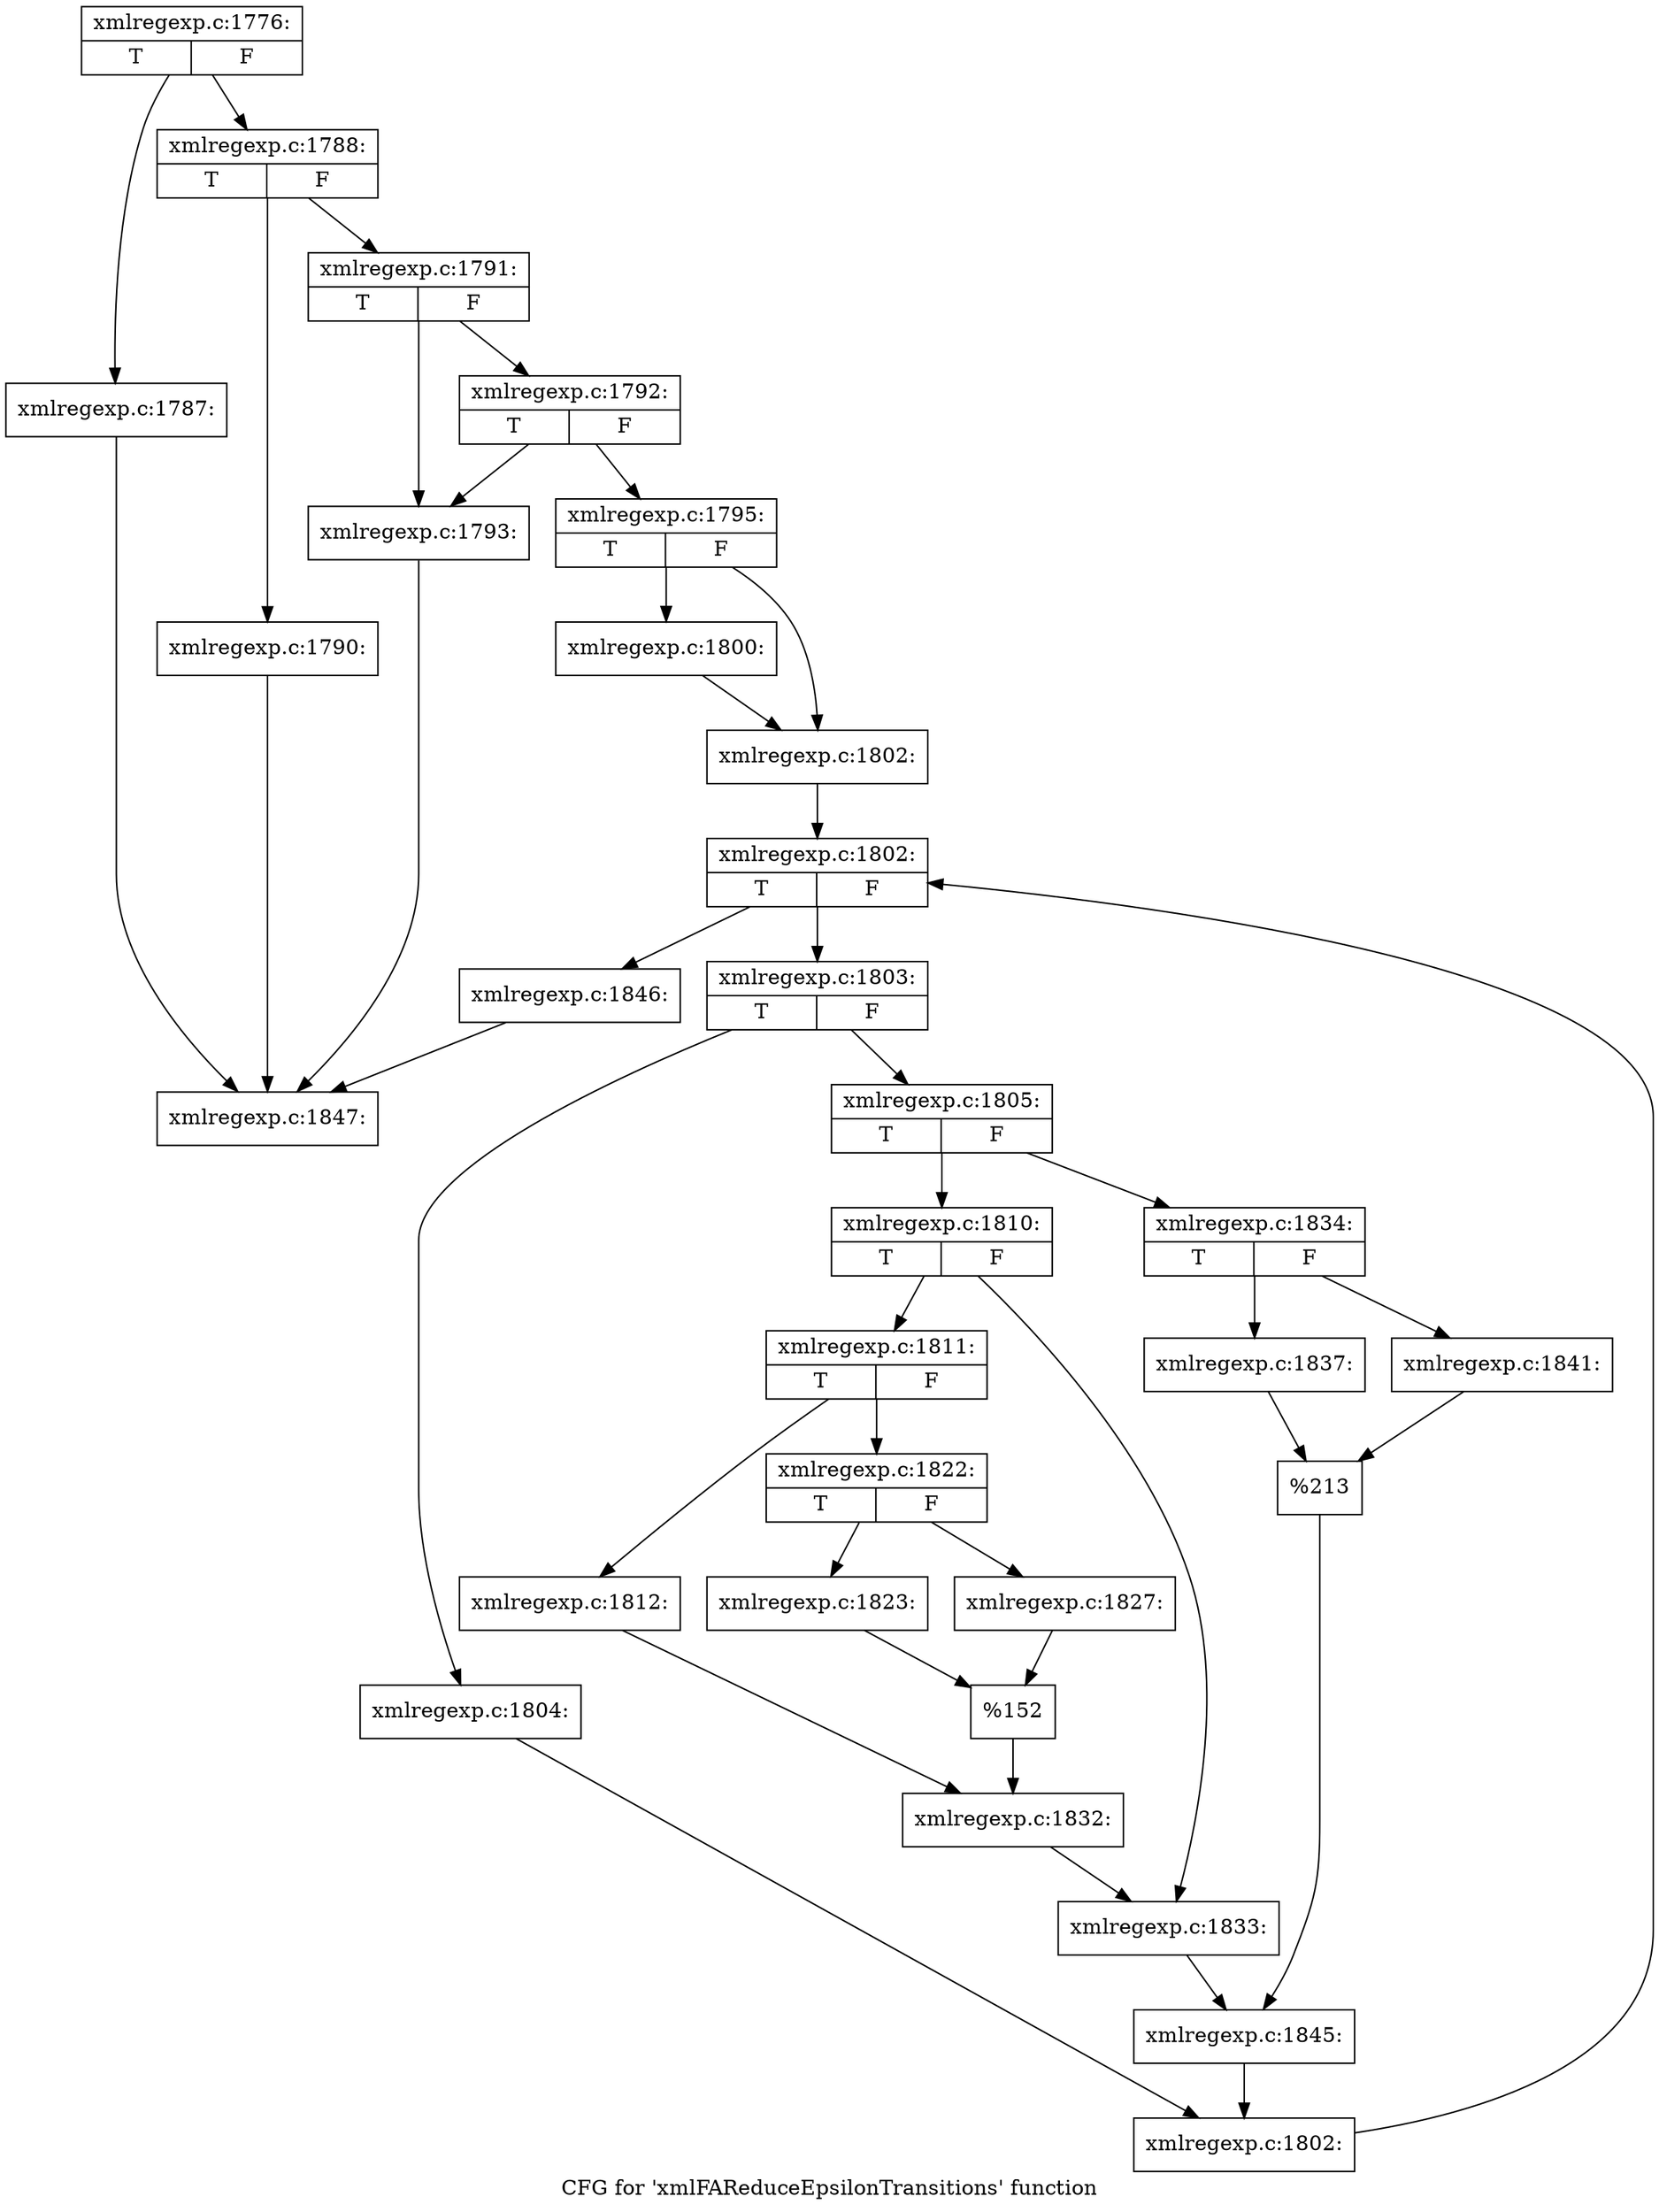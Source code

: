 digraph "CFG for 'xmlFAReduceEpsilonTransitions' function" {
	label="CFG for 'xmlFAReduceEpsilonTransitions' function";

	Node0x401fe50 [shape=record,label="{xmlregexp.c:1776:|{<s0>T|<s1>F}}"];
	Node0x401fe50 -> Node0x4375e20;
	Node0x401fe50 -> Node0x4375e70;
	Node0x4375e20 [shape=record,label="{xmlregexp.c:1787:}"];
	Node0x4375e20 -> Node0x4374430;
	Node0x4375e70 [shape=record,label="{xmlregexp.c:1788:|{<s0>T|<s1>F}}"];
	Node0x4375e70 -> Node0x43766a0;
	Node0x4375e70 -> Node0x43766f0;
	Node0x43766a0 [shape=record,label="{xmlregexp.c:1790:}"];
	Node0x43766a0 -> Node0x4374430;
	Node0x43766f0 [shape=record,label="{xmlregexp.c:1791:|{<s0>T|<s1>F}}"];
	Node0x43766f0 -> Node0x4376aa0;
	Node0x43766f0 -> Node0x4376b40;
	Node0x4376b40 [shape=record,label="{xmlregexp.c:1792:|{<s0>T|<s1>F}}"];
	Node0x4376b40 -> Node0x4376aa0;
	Node0x4376b40 -> Node0x4376af0;
	Node0x4376aa0 [shape=record,label="{xmlregexp.c:1793:}"];
	Node0x4376aa0 -> Node0x4374430;
	Node0x4376af0 [shape=record,label="{xmlregexp.c:1795:|{<s0>T|<s1>F}}"];
	Node0x4376af0 -> Node0x43775f0;
	Node0x4376af0 -> Node0x4377640;
	Node0x43775f0 [shape=record,label="{xmlregexp.c:1800:}"];
	Node0x43775f0 -> Node0x4377640;
	Node0x4377640 [shape=record,label="{xmlregexp.c:1802:}"];
	Node0x4377640 -> Node0x4377f30;
	Node0x4377f30 [shape=record,label="{xmlregexp.c:1802:|{<s0>T|<s1>F}}"];
	Node0x4377f30 -> Node0x4378210;
	Node0x4377f30 -> Node0x4377d90;
	Node0x4378210 [shape=record,label="{xmlregexp.c:1803:|{<s0>T|<s1>F}}"];
	Node0x4378210 -> Node0x43786e0;
	Node0x4378210 -> Node0x4378730;
	Node0x43786e0 [shape=record,label="{xmlregexp.c:1804:}"];
	Node0x43786e0 -> Node0x4378180;
	Node0x4378730 [shape=record,label="{xmlregexp.c:1805:|{<s0>T|<s1>F}}"];
	Node0x4378730 -> Node0x4378de0;
	Node0x4378730 -> Node0x4378e80;
	Node0x4378de0 [shape=record,label="{xmlregexp.c:1810:|{<s0>T|<s1>F}}"];
	Node0x4378de0 -> Node0x4379450;
	Node0x4378de0 -> Node0x425bf10;
	Node0x4379450 [shape=record,label="{xmlregexp.c:1811:|{<s0>T|<s1>F}}"];
	Node0x4379450 -> Node0x425c710;
	Node0x4379450 -> Node0x425c7b0;
	Node0x425c710 [shape=record,label="{xmlregexp.c:1812:}"];
	Node0x425c710 -> Node0x425c760;
	Node0x425c7b0 [shape=record,label="{xmlregexp.c:1822:|{<s0>T|<s1>F}}"];
	Node0x425c7b0 -> Node0x437d9a0;
	Node0x425c7b0 -> Node0x437da40;
	Node0x437d9a0 [shape=record,label="{xmlregexp.c:1823:}"];
	Node0x437d9a0 -> Node0x437d9f0;
	Node0x437da40 [shape=record,label="{xmlregexp.c:1827:}"];
	Node0x437da40 -> Node0x437d9f0;
	Node0x437d9f0 [shape=record,label="{%152}"];
	Node0x437d9f0 -> Node0x425c760;
	Node0x425c760 [shape=record,label="{xmlregexp.c:1832:}"];
	Node0x425c760 -> Node0x425bf10;
	Node0x425bf10 [shape=record,label="{xmlregexp.c:1833:}"];
	Node0x425bf10 -> Node0x4378e30;
	Node0x4378e80 [shape=record,label="{xmlregexp.c:1834:|{<s0>T|<s1>F}}"];
	Node0x4378e80 -> Node0x4380090;
	Node0x4378e80 -> Node0x4380130;
	Node0x4380090 [shape=record,label="{xmlregexp.c:1837:}"];
	Node0x4380090 -> Node0x43800e0;
	Node0x4380130 [shape=record,label="{xmlregexp.c:1841:}"];
	Node0x4380130 -> Node0x43800e0;
	Node0x43800e0 [shape=record,label="{%213}"];
	Node0x43800e0 -> Node0x4378e30;
	Node0x4378e30 [shape=record,label="{xmlregexp.c:1845:}"];
	Node0x4378e30 -> Node0x4378180;
	Node0x4378180 [shape=record,label="{xmlregexp.c:1802:}"];
	Node0x4378180 -> Node0x4377f30;
	Node0x4377d90 [shape=record,label="{xmlregexp.c:1846:}"];
	Node0x4377d90 -> Node0x4374430;
	Node0x4374430 [shape=record,label="{xmlregexp.c:1847:}"];
}
